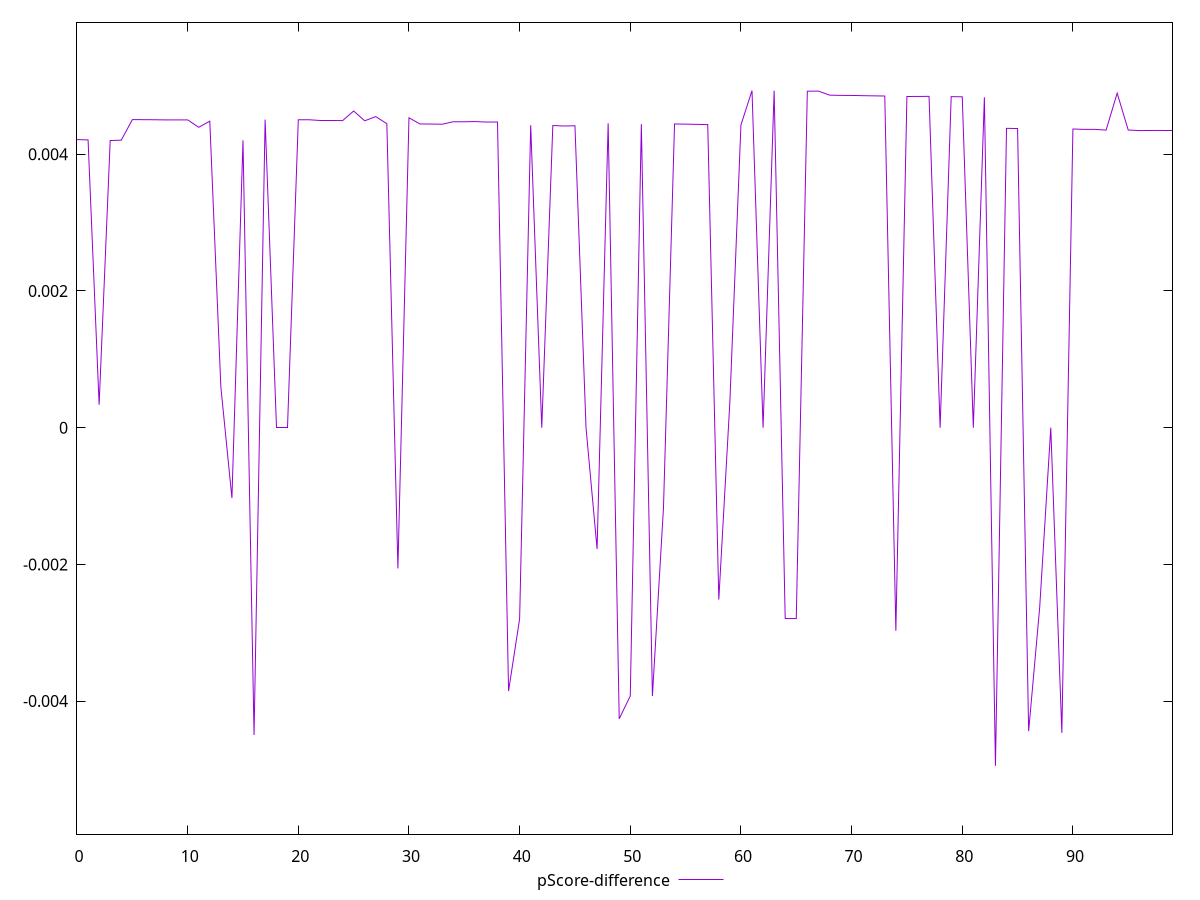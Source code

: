 reset

$pScoreDifference <<EOF
0 0.004214977271613685
1 0.004210589962448885
2 0.0003361332371610848
3 0.004201317331836596
4 0.004206203013920773
5 0.0045073331845118525
6 0.004506665428853307
7 0.00450539487825824
8 0.004503501408550381
9 0.004503232486692543
10 0.004503684173900124
11 0.004395051251144588
12 0.004484912117469264
13 0.0005957116628229342
14 -0.0010291337116018484
15 0.004204615130611711
16 -0.004496410000701001
17 0.004507222039078329
18 0
19 0
20 0.004505085617252158
21 0.00450518160833141
22 0.004493421907242445
23 0.004493421907242445
24 0.004492913231791296
25 0.004633383509749955
26 0.004490252124463356
27 0.004551134125535816
28 0.004448532913210457
29 -0.002059297305422869
30 0.0045339184815734734
31 0.0044438094819438945
32 0.0044427028974087235
33 0.004439954096832177
34 0.004476373180176407
35 0.004475822058791712
36 0.004478601305045793
37 0.004471725345733812
38 0.004472124428387347
39 -0.0038528533458938585
40 -0.0027953082374988503
41 0.004425810224811255
42 0
43 0.004421350244042721
44 0.004414084501075888
45 0.004417385369743176
46 0
47 -0.0017752377148570198
48 0.004453749606868285
49 -0.0042589647040416345
50 -0.003924155307041877
51 0.004441596244934287
52 -0.003925765183655394
53 -0.0011709206690441454
54 0.004443551786175393
55 0.004441464859426425
56 0.004438210702003953
57 0.004434512626324882
58 -0.0025142845517277523
59 0.00037875948943011384
60 0.0044292770379661395
61 0.00493131785245654
62 0
63 0.004929745814291231
64 -0.0027919896710015824
65 -0.0027922252801438896
66 0.004923028394585527
67 0.004924987894136423
68 0.004865915461056525
69 0.004861789473218969
70 0.0048616139885426235
71 0.004857791448075133
72 0.004855214050791479
73 0.00485270069664151
74 -0.0029716127599960784
75 0.0048456781244987646
76 0.004846711982369856
77 0.0048476211583241
78 0
79 0.004843542211501295
80 0.004841299489797668
81 0
82 0.004833836625700694
83 -0.004946346230397469
84 0.004380052141103208
85 0.004376879846994197
86 -0.004440179485538764
87 -0.002624991479071359
88 0
89 -0.004465186447168867
90 0.004370029759720839
91 0.004364919432594316
92 0.004364758133807156
93 0.004353781267689594
94 0.004894495250805597
95 0.004354716500930944
96 0.0043471565920960575
97 0.004348615152748259
98 0.004348948045012513
99 0.004347727450176697
EOF

set key outside below
set xrange [0:99]
set yrange [-0.005946346230397469:0.0059313178524565404]
set trange [-0.005946346230397469:0.0059313178524565404]
set terminal svg size 640, 500 enhanced background rgb 'white'
set output "reports/report_00028_2021-02-24T12-49-42.674Z/uses-long-cache-ttl/samples/agenda/pScore-difference/values.svg"

plot $pScoreDifference title "pScore-difference" with line

reset
